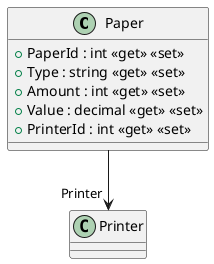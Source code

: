 @startuml
class Paper {
    + PaperId : int <<get>> <<set>>
    + Type : string <<get>> <<set>>
    + Amount : int <<get>> <<set>>
    + Value : decimal <<get>> <<set>>
    + PrinterId : int <<get>> <<set>>
}
Paper --> "Printer" Printer
@enduml
